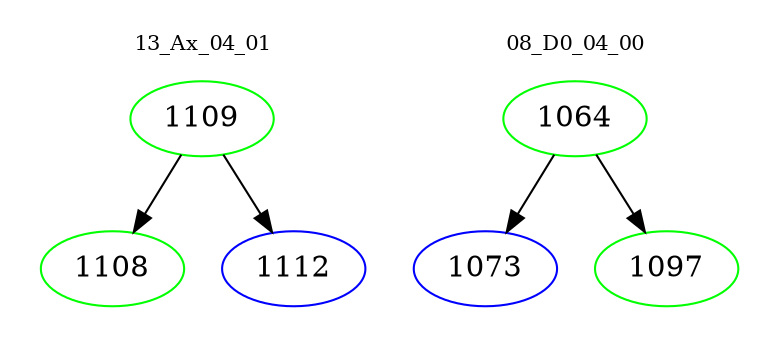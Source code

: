 digraph{
subgraph cluster_0 {
color = white
label = "13_Ax_04_01";
fontsize=10;
T0_1109 [label="1109", color="green"]
T0_1109 -> T0_1108 [color="black"]
T0_1108 [label="1108", color="green"]
T0_1109 -> T0_1112 [color="black"]
T0_1112 [label="1112", color="blue"]
}
subgraph cluster_1 {
color = white
label = "08_D0_04_00";
fontsize=10;
T1_1064 [label="1064", color="green"]
T1_1064 -> T1_1073 [color="black"]
T1_1073 [label="1073", color="blue"]
T1_1064 -> T1_1097 [color="black"]
T1_1097 [label="1097", color="green"]
}
}
